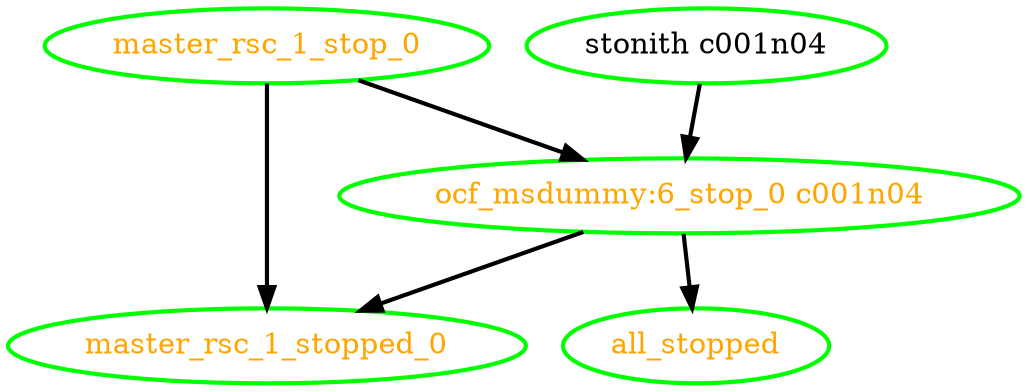  digraph "g" {
"all_stopped" [ style=bold color="green" fontcolor="orange"  ]
"master_rsc_1_stop_0" -> "master_rsc_1_stopped_0" [ style = bold]
"master_rsc_1_stop_0" -> "ocf_msdummy:6_stop_0 c001n04" [ style = bold]
"master_rsc_1_stop_0" [ style=bold color="green" fontcolor="orange" ]
"master_rsc_1_stopped_0" [ style=bold color="green" fontcolor="orange" ]
"ocf_msdummy:6_stop_0 c001n04" -> "all_stopped" [ style = bold]
"ocf_msdummy:6_stop_0 c001n04" -> "master_rsc_1_stopped_0" [ style = bold]
"ocf_msdummy:6_stop_0 c001n04" [ style=bold color="green" fontcolor="orange" ]
"stonith c001n04" -> "ocf_msdummy:6_stop_0 c001n04" [ style = bold]
"stonith c001n04" [ style=bold color="green" fontcolor="black" ]
}
